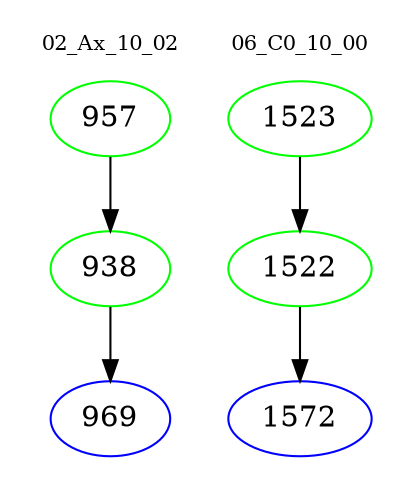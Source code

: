 digraph{
subgraph cluster_0 {
color = white
label = "02_Ax_10_02";
fontsize=10;
T0_957 [label="957", color="green"]
T0_957 -> T0_938 [color="black"]
T0_938 [label="938", color="green"]
T0_938 -> T0_969 [color="black"]
T0_969 [label="969", color="blue"]
}
subgraph cluster_1 {
color = white
label = "06_C0_10_00";
fontsize=10;
T1_1523 [label="1523", color="green"]
T1_1523 -> T1_1522 [color="black"]
T1_1522 [label="1522", color="green"]
T1_1522 -> T1_1572 [color="black"]
T1_1572 [label="1572", color="blue"]
}
}
